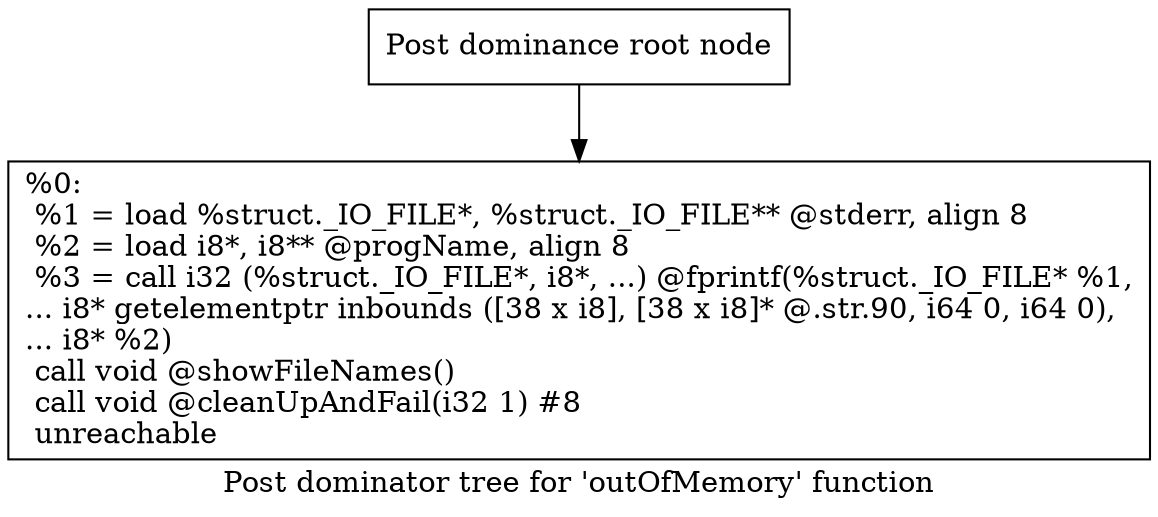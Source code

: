 digraph "Post dominator tree for 'outOfMemory' function" {
	label="Post dominator tree for 'outOfMemory' function";

	Node0x15f8700 [shape=record,label="{Post dominance root node}"];
	Node0x15f8700 -> Node0x1257e20;
	Node0x1257e20 [shape=record,label="{%0:\l  %1 = load %struct._IO_FILE*, %struct._IO_FILE** @stderr, align 8\l  %2 = load i8*, i8** @progName, align 8\l  %3 = call i32 (%struct._IO_FILE*, i8*, ...) @fprintf(%struct._IO_FILE* %1,\l... i8* getelementptr inbounds ([38 x i8], [38 x i8]* @.str.90, i64 0, i64 0),\l... i8* %2)\l  call void @showFileNames()\l  call void @cleanUpAndFail(i32 1) #8\l  unreachable\l}"];
}
